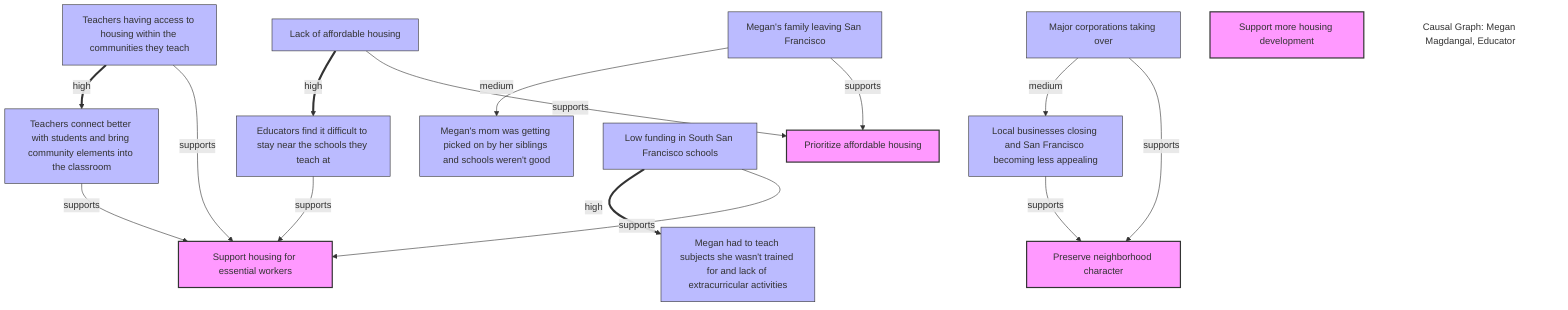 graph TD;
    n0["Lack of affordable housing"]:::factorNode;
    n1["Educators find it difficult to stay near the schools they teach at"]:::factorNode;
    n2["Teachers having access to housing within the communities they teach"]:::factorNode;
    n3["Teachers connect better with students and bring community elements into the classroom"]:::factorNode;
    n4["Major corporations taking over"]:::factorNode;
    n5["Local businesses closing and San Francisco becoming less appealing"]:::factorNode;
    n6["Megan's family leaving San Francisco"]:::factorNode;
    n7["Megan's mom was getting picked on by her siblings and schools weren't good"]:::factorNode;
    n8["Low funding in South San Francisco schools"]:::factorNode;
    n9["Megan had to teach subjects she wasn't trained for and lack of extracurricular activities"]:::factorNode;
    n10["Support more housing development"]:::stanceNode;
    n11["Preserve neighborhood character"]:::stanceNode;
    n12["Prioritize affordable housing"]:::stanceNode;
    n13["Support housing for essential workers"]:::stanceNode;
    n0 ==>|high| n1;
    n0 -->|supports| n12;
    n1 -->|supports| n13;
    n2 ==>|high| n3;
    n2 -->|supports| n13;
    n3 -->|supports| n13;
    n4 -->|medium| n5;
    n4 -->|supports| n11;
    n5 -->|supports| n11;
    n6 -->|medium| n7;
    n6 -->|supports| n12;
    n8 ==>|high| n9;
    n8 -->|supports| n13;
    classDef stanceNode fill:#f9f,stroke:#333,stroke-width:2px;
    classDef factorNode fill:#bbf,stroke:#333,stroke-width:1px;
    title["Causal Graph: Megan Magdangal, Educator"]:::title;
    classDef title fill:none,stroke:none;